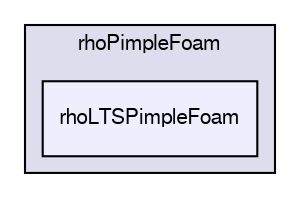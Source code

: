 digraph "applications/solvers/compressible/rhoPimpleFoam/rhoLTSPimpleFoam" {
  bgcolor=transparent;
  compound=true
  node [ fontsize="10", fontname="FreeSans"];
  edge [ labelfontsize="10", labelfontname="FreeSans"];
  subgraph clusterdir_2025a31a9eeef68e4ac8ec5ebf0b177c {
    graph [ bgcolor="#ddddee", pencolor="black", label="rhoPimpleFoam" fontname="FreeSans", fontsize="10", URL="dir_2025a31a9eeef68e4ac8ec5ebf0b177c.html"]
  dir_f060f75ff9217eb4a781eb513b7d4915 [shape=box, label="rhoLTSPimpleFoam", style="filled", fillcolor="#eeeeff", pencolor="black", URL="dir_f060f75ff9217eb4a781eb513b7d4915.html"];
  }
}
